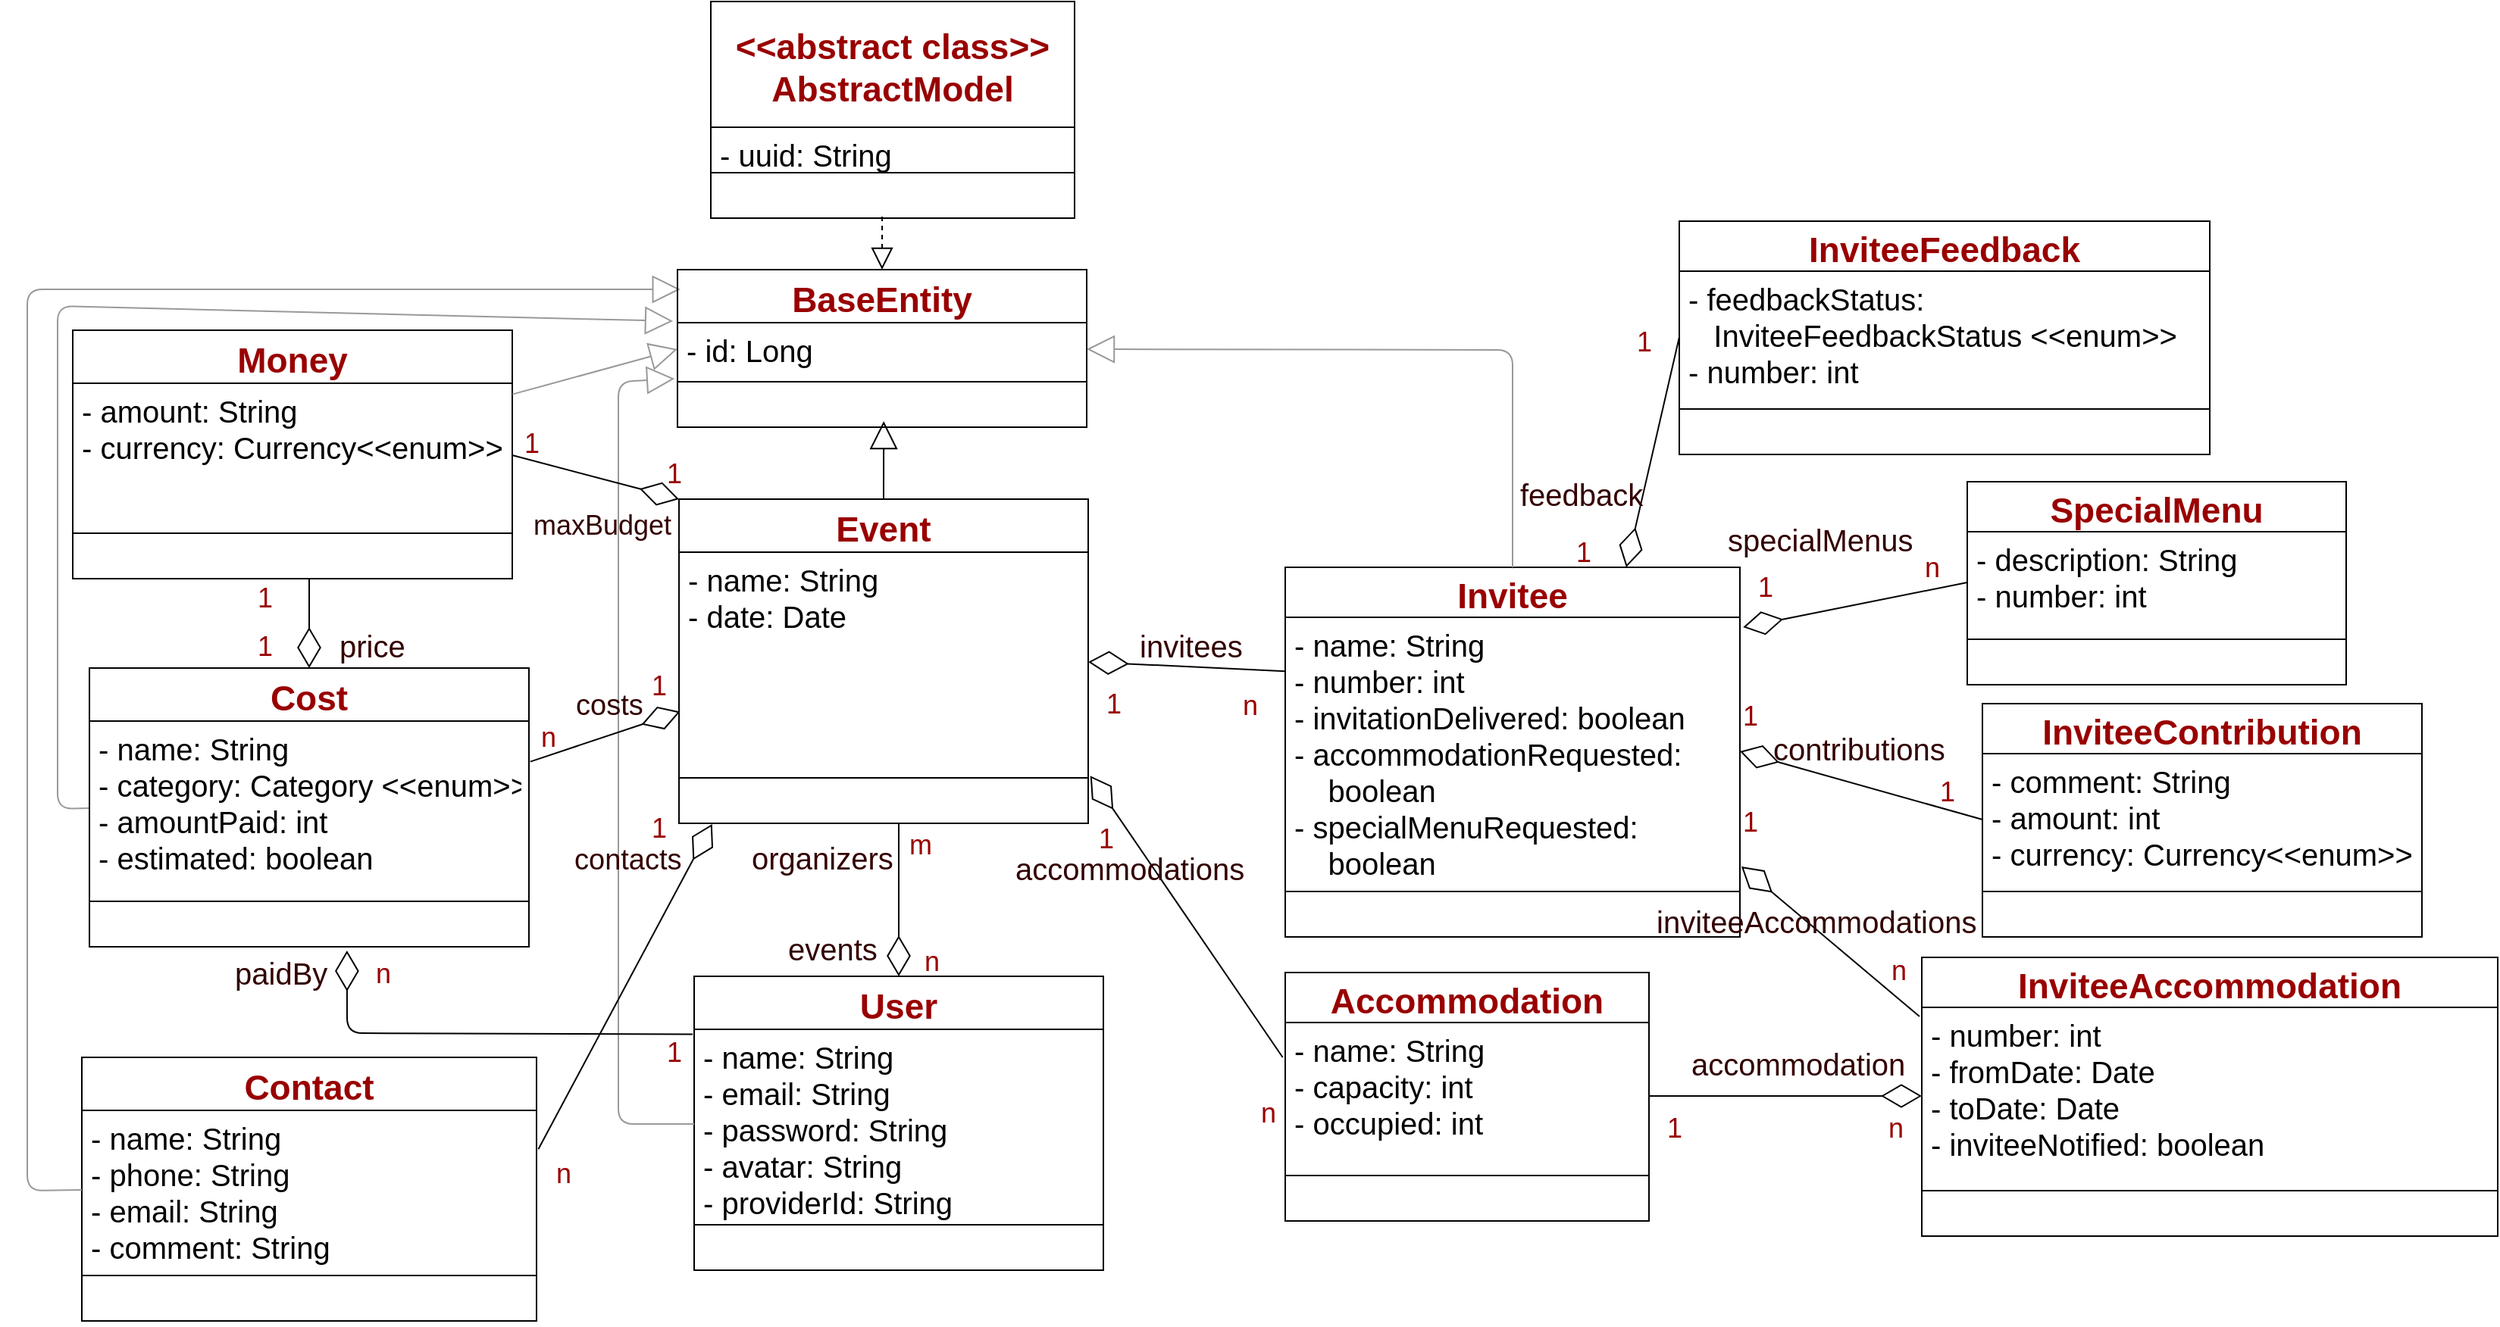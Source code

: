 <mxfile version="14.6.9" type="github">
  <diagram id="2b65b62c-36b4-7ad5-0130-103a9fcd3f7b" name="Page-1">
    <mxGraphModel dx="2655" dy="879" grid="1" gridSize="10" guides="1" tooltips="1" connect="1" arrows="1" fold="1" page="1" pageScale="1" pageWidth="1100" pageHeight="850" background="#ffffff" math="0" shadow="0">
      <root>
        <mxCell id="0" />
        <mxCell id="1" parent="0" />
        <mxCell id="11" value="Invitee" style="swimlane;fontStyle=1;align=center;verticalAlign=middle;childLayout=stackLayout;horizontal=1;startSize=33;horizontalStack=0;resizeParent=1;resizeParentMax=0;resizeLast=0;collapsible=1;marginBottom=0;swimlaneFillColor=#ffffff;strokeColor=#000000;strokeWidth=1;fillColor=none;fontSize=23;fontColor=#990000;perimeterSpacing=0;" parent="1" vertex="1">
          <mxGeometry x="830" y="472.5" width="300" height="244" as="geometry" />
        </mxCell>
        <mxCell id="12" value="- name: String&#xa;- number: int&#xa;- invitationDelivered: boolean&#xa;- accommodationRequested:&#xa;    boolean&#xa;- specialMenuRequested: &#xa;    boolean&#xa;" style="text;strokeColor=none;fillColor=none;align=left;verticalAlign=top;spacingLeft=4;spacingRight=4;overflow=hidden;rotatable=0;points=[[0,0.5],[1,0.5]];portConstraint=eastwest;fontSize=20;" parent="11" vertex="1">
          <mxGeometry y="33" width="300" height="177" as="geometry" />
        </mxCell>
        <mxCell id="13" value="" style="line;strokeWidth=1;fillColor=none;align=left;verticalAlign=middle;spacingTop=-1;spacingLeft=3;spacingRight=3;rotatable=0;labelPosition=right;points=[];portConstraint=eastwest;" parent="11" vertex="1">
          <mxGeometry y="210" width="300" height="8" as="geometry" />
        </mxCell>
        <mxCell id="14" value=" " style="text;strokeColor=none;fillColor=none;align=left;verticalAlign=top;spacingLeft=4;spacingRight=4;overflow=hidden;rotatable=0;points=[[0,0.5],[1,0.5]];portConstraint=eastwest;" parent="11" vertex="1">
          <mxGeometry y="218" width="300" height="26" as="geometry" />
        </mxCell>
        <mxCell id="31" value="Event" style="swimlane;fontStyle=1;align=center;verticalAlign=middle;childLayout=stackLayout;horizontal=1;startSize=35;horizontalStack=0;resizeParent=1;resizeParentMax=0;resizeLast=0;collapsible=1;marginBottom=0;swimlaneFillColor=#ffffff;strokeColor=#000000;strokeWidth=1;fillColor=none;fontSize=23;fontColor=#990000;perimeterSpacing=0;" parent="1" vertex="1">
          <mxGeometry x="430" y="427.5" width="270" height="214" as="geometry" />
        </mxCell>
        <mxCell id="32" value="- name: String&#xa;- date: Date&#xa;" style="text;strokeColor=none;fillColor=none;align=left;verticalAlign=top;spacingLeft=4;spacingRight=4;overflow=hidden;rotatable=0;points=[[0,0.5],[1,0.5]];portConstraint=eastwest;fontSize=20;" parent="31" vertex="1">
          <mxGeometry y="35" width="270" height="145" as="geometry" />
        </mxCell>
        <mxCell id="33" value="" style="line;strokeWidth=1;fillColor=none;align=left;verticalAlign=middle;spacingTop=-1;spacingLeft=3;spacingRight=3;rotatable=0;labelPosition=right;points=[];portConstraint=eastwest;" parent="31" vertex="1">
          <mxGeometry y="180" width="270" height="8" as="geometry" />
        </mxCell>
        <mxCell id="34" value=" " style="text;strokeColor=none;fillColor=none;align=left;verticalAlign=top;spacingLeft=4;spacingRight=4;overflow=hidden;rotatable=0;points=[[0,0.5],[1,0.5]];portConstraint=eastwest;" parent="31" vertex="1">
          <mxGeometry y="188" width="270" height="26" as="geometry" />
        </mxCell>
        <mxCell id="47" value="Money" style="swimlane;fontStyle=1;align=center;verticalAlign=middle;childLayout=stackLayout;horizontal=1;startSize=35;horizontalStack=0;resizeParent=1;resizeParentMax=0;resizeLast=0;collapsible=1;marginBottom=0;swimlaneFillColor=#ffffff;strokeColor=#000000;strokeWidth=1;fillColor=none;fontSize=23;fontColor=#990000;perimeterSpacing=0;" parent="1" vertex="1">
          <mxGeometry x="30" y="316" width="290" height="164" as="geometry" />
        </mxCell>
        <mxCell id="48" value="- amount: String&#xa;- currency: Currency&lt;&lt;enum&gt;&gt;&#xa;&#xa;" style="text;strokeColor=none;fillColor=none;align=left;verticalAlign=top;spacingLeft=4;spacingRight=4;overflow=hidden;rotatable=0;points=[[0,0.5],[1,0.5]];portConstraint=eastwest;fontSize=20;" parent="47" vertex="1">
          <mxGeometry y="35" width="290" height="95" as="geometry" />
        </mxCell>
        <mxCell id="49" value="" style="line;strokeWidth=1;fillColor=none;align=left;verticalAlign=middle;spacingTop=-1;spacingLeft=3;spacingRight=3;rotatable=0;labelPosition=right;points=[];portConstraint=eastwest;" parent="47" vertex="1">
          <mxGeometry y="130" width="290" height="8" as="geometry" />
        </mxCell>
        <mxCell id="50" value=" " style="text;strokeColor=none;fillColor=none;align=left;verticalAlign=top;spacingLeft=4;spacingRight=4;overflow=hidden;rotatable=0;points=[[0,0.5],[1,0.5]];portConstraint=eastwest;" parent="47" vertex="1">
          <mxGeometry y="138" width="290" height="26" as="geometry" />
        </mxCell>
        <mxCell id="51" value="Contact" style="swimlane;fontStyle=1;align=center;verticalAlign=middle;childLayout=stackLayout;horizontal=1;startSize=35;horizontalStack=0;resizeParent=1;resizeParentMax=0;resizeLast=0;collapsible=1;marginBottom=0;swimlaneFillColor=#ffffff;strokeColor=#000000;strokeWidth=1;fillColor=none;fontSize=23;fontColor=#990000;perimeterSpacing=0;" parent="1" vertex="1">
          <mxGeometry x="36" y="796" width="300" height="174" as="geometry" />
        </mxCell>
        <mxCell id="52" value="- name: String&#xa;- phone: String&#xa;- email: String&#xa;- comment: String&#xa;" style="text;strokeColor=none;fillColor=none;align=left;verticalAlign=top;spacingLeft=4;spacingRight=4;overflow=hidden;rotatable=0;points=[[0,0.5],[1,0.5]];portConstraint=eastwest;fontSize=20;" parent="51" vertex="1">
          <mxGeometry y="35" width="300" height="105" as="geometry" />
        </mxCell>
        <mxCell id="53" value="" style="line;strokeWidth=1;fillColor=none;align=left;verticalAlign=middle;spacingTop=-1;spacingLeft=3;spacingRight=3;rotatable=0;labelPosition=right;points=[];portConstraint=eastwest;" parent="51" vertex="1">
          <mxGeometry y="140" width="300" height="8" as="geometry" />
        </mxCell>
        <mxCell id="54" value=" " style="text;strokeColor=none;fillColor=none;align=left;verticalAlign=top;spacingLeft=4;spacingRight=4;overflow=hidden;rotatable=0;points=[[0,0.5],[1,0.5]];portConstraint=eastwest;" parent="51" vertex="1">
          <mxGeometry y="148" width="300" height="26" as="geometry" />
        </mxCell>
        <mxCell id="58" value="" style="endArrow=block;endSize=16;endFill=0;html=1;fontSize=16;fontColor=#990000;exitX=0.5;exitY=0;entryX=1;entryY=0.5;entryDx=0;entryDy=0;strokeColor=#999999;" parent="1" source="11" target="DzmEyF1N2hQkVVIjbfLj-112" edge="1">
          <mxGeometry width="160" relative="1" as="geometry">
            <mxPoint x="569.706" y="220.412" as="sourcePoint" />
            <mxPoint x="680" y="276" as="targetPoint" />
            <Array as="points">
              <mxPoint x="980" y="329" />
            </Array>
          </mxGeometry>
        </mxCell>
        <mxCell id="61" value="" style="endArrow=block;endSize=16;endFill=0;html=1;fontSize=16;fontColor=#990000;entryX=0;entryY=0.5;entryDx=0;entryDy=0;strokeColor=#999999;" parent="1" source="47" target="DzmEyF1N2hQkVVIjbfLj-112" edge="1">
          <mxGeometry width="160" relative="1" as="geometry">
            <mxPoint x="569.706" y="220.412" as="sourcePoint" />
            <mxPoint x="440" y="276" as="targetPoint" />
            <Array as="points" />
          </mxGeometry>
        </mxCell>
        <mxCell id="63" value="" style="endArrow=block;endSize=16;endFill=0;html=1;fontSize=16;fontColor=#990000;entryX=-0.011;entryY=0.327;exitX=0;exitY=0.5;entryDx=0;entryDy=0;entryPerimeter=0;strokeColor=#999999;exitDx=0;exitDy=0;" parent="1" target="DzmEyF1N2hQkVVIjbfLj-111" edge="1" source="dVRXr-Py-uLTCdK78p9r-104">
          <mxGeometry width="160" relative="1" as="geometry">
            <mxPoint x="51.35" y="604.475" as="sourcePoint" />
            <mxPoint x="440" y="251.5" as="targetPoint" />
            <Array as="points">
              <mxPoint x="20" y="632" />
              <mxPoint x="20" y="300" />
            </Array>
          </mxGeometry>
        </mxCell>
        <mxCell id="64" value="" style="endArrow=block;endSize=16;endFill=0;html=1;fontSize=16;fontColor=#990000;exitX=0;exitY=0.5;entryX=0.007;entryY=0.125;entryDx=0;entryDy=0;entryPerimeter=0;strokeColor=#999999;" parent="1" source="52" target="DzmEyF1N2hQkVVIjbfLj-111" edge="1">
          <mxGeometry width="160" relative="1" as="geometry">
            <mxPoint x="-148.029" y="887.529" as="sourcePoint" />
            <mxPoint x="440" y="180" as="targetPoint" />
            <Array as="points">
              <mxPoint y="884" />
              <mxPoint y="289" />
            </Array>
          </mxGeometry>
        </mxCell>
        <mxCell id="74" value="n" style="text;html=1;resizable=0;points=[];autosize=1;align=left;verticalAlign=top;spacingTop=-4;fontSize=18;fontColor=#990000;" parent="1" vertex="1">
          <mxGeometry x="590" y="720" width="30" height="20" as="geometry" />
        </mxCell>
        <mxCell id="79" value="n" style="text;html=1;resizable=0;points=[];autosize=1;align=left;verticalAlign=top;spacingTop=-4;fontSize=18;fontColor=#990000;" parent="1" vertex="1">
          <mxGeometry x="228" y="728" width="30" height="20" as="geometry" />
        </mxCell>
        <mxCell id="83" value="1" style="text;html=1;resizable=0;points=[];autosize=1;align=left;verticalAlign=top;spacingTop=-4;fontSize=18;fontColor=#990000;" parent="1" vertex="1">
          <mxGeometry x="710" y="550" width="30" height="20" as="geometry" />
        </mxCell>
        <mxCell id="84" value="&lt;font color=&quot;#330000&quot; style=&quot;font-size: 20px&quot;&gt;invitees&lt;/font&gt;" style="text;html=1;resizable=0;points=[];autosize=1;align=left;verticalAlign=top;spacingTop=-4;fontSize=18;fontColor=#990000;" parent="1" vertex="1">
          <mxGeometry x="732" y="510" width="80" height="20" as="geometry" />
        </mxCell>
        <mxCell id="95" value="" style="endArrow=diamondThin;endFill=0;endSize=24;html=1;fontSize=18;fontColor=#990000;entryX=1;entryY=0.5;exitX=0;exitY=0.201;entryDx=0;entryDy=0;exitDx=0;exitDy=0;exitPerimeter=0;" parent="1" source="12" target="32" edge="1">
          <mxGeometry width="160" relative="1" as="geometry">
            <mxPoint x="600" y="370" as="sourcePoint" />
            <mxPoint x="570" y="417.5" as="targetPoint" />
            <Array as="points" />
          </mxGeometry>
        </mxCell>
        <mxCell id="98" value="n" style="text;html=1;resizable=0;points=[];autosize=1;align=left;verticalAlign=top;spacingTop=-4;fontSize=18;fontColor=#990000;" parent="1" vertex="1">
          <mxGeometry x="800" y="550.5" width="30" height="20" as="geometry" />
        </mxCell>
        <mxCell id="99" value="1" style="text;html=1;resizable=0;points=[];autosize=1;align=left;verticalAlign=top;spacingTop=-4;fontSize=18;fontColor=#990000;" parent="1" vertex="1">
          <mxGeometry x="420" y="780" width="30" height="20" as="geometry" />
        </mxCell>
        <mxCell id="DzmEyF1N2hQkVVIjbfLj-99" value="User" style="swimlane;fontStyle=1;align=center;verticalAlign=middle;childLayout=stackLayout;horizontal=1;startSize=35;horizontalStack=0;resizeParent=1;resizeParentMax=0;resizeLast=0;collapsible=1;marginBottom=0;swimlaneFillColor=#ffffff;strokeColor=#000000;strokeWidth=1;fillColor=none;fontSize=23;fontColor=#990000;perimeterSpacing=0;" parent="1" vertex="1">
          <mxGeometry x="440" y="742.5" width="270" height="194" as="geometry" />
        </mxCell>
        <mxCell id="DzmEyF1N2hQkVVIjbfLj-100" value="- name: String&#xa;- email: String&#xa;- password: String&#xa;- avatar: String&#xa;- providerId: String" style="text;strokeColor=none;fillColor=none;align=left;verticalAlign=top;spacingLeft=4;spacingRight=4;overflow=hidden;rotatable=0;points=[[0,0.5],[1,0.5]];portConstraint=eastwest;fontSize=20;" parent="DzmEyF1N2hQkVVIjbfLj-99" vertex="1">
          <mxGeometry y="35" width="270" height="125" as="geometry" />
        </mxCell>
        <mxCell id="DzmEyF1N2hQkVVIjbfLj-101" value="" style="line;strokeWidth=1;fillColor=none;align=left;verticalAlign=middle;spacingTop=-1;spacingLeft=3;spacingRight=3;rotatable=0;labelPosition=right;points=[];portConstraint=eastwest;" parent="DzmEyF1N2hQkVVIjbfLj-99" vertex="1">
          <mxGeometry y="160" width="270" height="8" as="geometry" />
        </mxCell>
        <mxCell id="DzmEyF1N2hQkVVIjbfLj-102" value=" " style="text;strokeColor=none;fillColor=none;align=left;verticalAlign=top;spacingLeft=4;spacingRight=4;overflow=hidden;rotatable=0;points=[[0,0.5],[1,0.5]];portConstraint=eastwest;" parent="DzmEyF1N2hQkVVIjbfLj-99" vertex="1">
          <mxGeometry y="168" width="270" height="26" as="geometry" />
        </mxCell>
        <mxCell id="DzmEyF1N2hQkVVIjbfLj-103" value="" style="endArrow=diamondThin;endFill=0;endSize=24;html=1;fontSize=18;fontColor=#990000;entryX=0.5;entryY=0;entryDx=0;entryDy=0;exitX=0.537;exitY=1.019;exitDx=0;exitDy=0;exitPerimeter=0;" parent="1" source="34" target="DzmEyF1N2hQkVVIjbfLj-99" edge="1">
          <mxGeometry width="160" relative="1" as="geometry">
            <mxPoint x="660" y="670" as="sourcePoint" />
            <mxPoint x="588" y="680" as="targetPoint" />
            <Array as="points" />
          </mxGeometry>
        </mxCell>
        <mxCell id="DzmEyF1N2hQkVVIjbfLj-104" value="m" style="text;html=1;resizable=0;points=[];autosize=1;align=left;verticalAlign=top;spacingTop=-4;fontSize=18;fontColor=#990000;" parent="1" vertex="1">
          <mxGeometry x="580" y="642.5" width="30" height="20" as="geometry" />
        </mxCell>
        <mxCell id="DzmEyF1N2hQkVVIjbfLj-105" value="&lt;font color=&quot;#330000&quot; style=&quot;font-size: 20px&quot;&gt;events&lt;/font&gt;" style="text;html=1;resizable=0;points=[];autosize=1;align=left;verticalAlign=top;spacingTop=-4;fontSize=18;fontColor=#990000;" parent="1" vertex="1">
          <mxGeometry x="500" y="710" width="70" height="20" as="geometry" />
        </mxCell>
        <mxCell id="DzmEyF1N2hQkVVIjbfLj-106" value="&lt;font color=&quot;#330000&quot; style=&quot;font-size: 20px&quot;&gt;organizers&lt;/font&gt;" style="text;html=1;resizable=0;points=[];autosize=1;align=left;verticalAlign=top;spacingTop=-4;fontSize=18;fontColor=#990000;" parent="1" vertex="1">
          <mxGeometry x="476" y="650" width="110" height="20" as="geometry" />
        </mxCell>
        <mxCell id="DzmEyF1N2hQkVVIjbfLj-107" value="&lt;&lt;abstract class&gt;&gt;&#xa;AbstractModel" style="swimlane;fontStyle=1;align=center;verticalAlign=middle;childLayout=stackLayout;horizontal=1;startSize=83;horizontalStack=0;resizeParent=1;resizeParentMax=0;resizeLast=0;collapsible=1;marginBottom=0;swimlaneFillColor=#ffffff;strokeColor=#000000;strokeWidth=1;fillColor=none;fontSize=23;fontColor=#990000;perimeterSpacing=0;" parent="1" vertex="1">
          <mxGeometry x="451" y="99" width="240" height="143" as="geometry" />
        </mxCell>
        <mxCell id="DzmEyF1N2hQkVVIjbfLj-108" value="- uuid: String" style="text;strokeColor=none;fillColor=none;align=left;verticalAlign=top;spacingLeft=4;spacingRight=4;overflow=hidden;rotatable=0;points=[[0,0.5],[1,0.5]];portConstraint=eastwest;fontSize=20;" parent="DzmEyF1N2hQkVVIjbfLj-107" vertex="1">
          <mxGeometry y="83" width="240" height="26" as="geometry" />
        </mxCell>
        <mxCell id="DzmEyF1N2hQkVVIjbfLj-109" value="" style="line;strokeWidth=1;fillColor=none;align=left;verticalAlign=middle;spacingTop=-1;spacingLeft=3;spacingRight=3;rotatable=0;labelPosition=right;points=[];portConstraint=eastwest;" parent="DzmEyF1N2hQkVVIjbfLj-107" vertex="1">
          <mxGeometry y="109" width="240" height="8" as="geometry" />
        </mxCell>
        <mxCell id="DzmEyF1N2hQkVVIjbfLj-110" value=" " style="text;strokeColor=none;fillColor=none;align=left;verticalAlign=top;spacingLeft=4;spacingRight=4;overflow=hidden;rotatable=0;points=[[0,0.5],[1,0.5]];portConstraint=eastwest;" parent="DzmEyF1N2hQkVVIjbfLj-107" vertex="1">
          <mxGeometry y="117" width="240" height="26" as="geometry" />
        </mxCell>
        <mxCell id="DzmEyF1N2hQkVVIjbfLj-111" value="BaseEntity" style="swimlane;fontStyle=1;align=center;verticalAlign=middle;childLayout=stackLayout;horizontal=1;startSize=35;horizontalStack=0;resizeParent=1;resizeParentMax=0;resizeLast=0;collapsible=1;marginBottom=0;swimlaneFillColor=#ffffff;strokeColor=#000000;strokeWidth=1;fillColor=none;fontSize=23;fontColor=#990000;perimeterSpacing=0;" parent="1" vertex="1">
          <mxGeometry x="429" y="276" width="270" height="104" as="geometry" />
        </mxCell>
        <mxCell id="DzmEyF1N2hQkVVIjbfLj-112" value="- id: Long" style="text;strokeColor=none;fillColor=none;align=left;verticalAlign=top;spacingLeft=4;spacingRight=4;overflow=hidden;rotatable=0;points=[[0,0.5],[1,0.5]];portConstraint=eastwest;fontSize=20;" parent="DzmEyF1N2hQkVVIjbfLj-111" vertex="1">
          <mxGeometry y="35" width="270" height="35" as="geometry" />
        </mxCell>
        <mxCell id="DzmEyF1N2hQkVVIjbfLj-113" value="" style="line;strokeWidth=1;fillColor=none;align=left;verticalAlign=middle;spacingTop=-1;spacingLeft=3;spacingRight=3;rotatable=0;labelPosition=right;points=[];portConstraint=eastwest;" parent="DzmEyF1N2hQkVVIjbfLj-111" vertex="1">
          <mxGeometry y="70" width="270" height="8" as="geometry" />
        </mxCell>
        <mxCell id="DzmEyF1N2hQkVVIjbfLj-114" value=" " style="text;strokeColor=none;fillColor=none;align=left;verticalAlign=top;spacingLeft=4;spacingRight=4;overflow=hidden;rotatable=0;points=[[0,0.5],[1,0.5]];portConstraint=eastwest;" parent="DzmEyF1N2hQkVVIjbfLj-111" vertex="1">
          <mxGeometry y="78" width="270" height="26" as="geometry" />
        </mxCell>
        <mxCell id="DzmEyF1N2hQkVVIjbfLj-117" value="" style="endArrow=block;endSize=16;endFill=0;html=1;fontSize=20;entryX=0.504;entryY=0.846;entryDx=0;entryDy=0;entryPerimeter=0;exitX=0.5;exitY=0;exitDx=0;exitDy=0;" parent="1" source="31" target="DzmEyF1N2hQkVVIjbfLj-114" edge="1">
          <mxGeometry width="160" relative="1" as="geometry">
            <mxPoint x="530" y="480" as="sourcePoint" />
            <mxPoint x="690" y="480" as="targetPoint" />
          </mxGeometry>
        </mxCell>
        <mxCell id="DzmEyF1N2hQkVVIjbfLj-118" value="" style="endArrow=block;dashed=1;endFill=0;endSize=12;html=1;fontSize=20;exitX=0.471;exitY=0.962;exitDx=0;exitDy=0;exitPerimeter=0;entryX=0.5;entryY=0;entryDx=0;entryDy=0;" parent="1" source="DzmEyF1N2hQkVVIjbfLj-110" target="DzmEyF1N2hQkVVIjbfLj-111" edge="1">
          <mxGeometry width="160" relative="1" as="geometry">
            <mxPoint x="660" y="210" as="sourcePoint" />
            <mxPoint x="820" y="210" as="targetPoint" />
          </mxGeometry>
        </mxCell>
        <mxCell id="DzmEyF1N2hQkVVIjbfLj-119" value="" style="endArrow=block;endSize=16;endFill=0;html=1;fontSize=20;exitX=0;exitY=0.5;exitDx=0;exitDy=0;entryX=-0.007;entryY=1.057;entryDx=0;entryDy=0;entryPerimeter=0;strokeColor=#999999;" parent="1" source="DzmEyF1N2hQkVVIjbfLj-100" target="DzmEyF1N2hQkVVIjbfLj-112" edge="1">
          <mxGeometry width="160" relative="1" as="geometry">
            <mxPoint x="575" y="437.5" as="sourcePoint" />
            <mxPoint x="410" y="340" as="targetPoint" />
            <Array as="points">
              <mxPoint x="390" y="840" />
              <mxPoint x="390" y="350" />
            </Array>
          </mxGeometry>
        </mxCell>
        <mxCell id="dVRXr-Py-uLTCdK78p9r-99" value="Accommodation" style="swimlane;fontStyle=1;align=center;verticalAlign=middle;childLayout=stackLayout;horizontal=1;startSize=33;horizontalStack=0;resizeParent=1;resizeParentMax=0;resizeLast=0;collapsible=1;marginBottom=0;swimlaneFillColor=#ffffff;strokeColor=#000000;strokeWidth=1;fillColor=none;fontSize=23;fontColor=#990000;perimeterSpacing=0;" parent="1" vertex="1">
          <mxGeometry x="830" y="740" width="240" height="164" as="geometry" />
        </mxCell>
        <mxCell id="dVRXr-Py-uLTCdK78p9r-100" value="- name: String&#xa;- capacity: int&#xa;- occupied: int" style="text;strokeColor=none;fillColor=none;align=left;verticalAlign=top;spacingLeft=4;spacingRight=4;overflow=hidden;rotatable=0;points=[[0,0.5],[1,0.5]];portConstraint=eastwest;fontSize=20;" parent="dVRXr-Py-uLTCdK78p9r-99" vertex="1">
          <mxGeometry y="33" width="240" height="97" as="geometry" />
        </mxCell>
        <mxCell id="dVRXr-Py-uLTCdK78p9r-101" value="" style="line;strokeWidth=1;fillColor=none;align=left;verticalAlign=middle;spacingTop=-1;spacingLeft=3;spacingRight=3;rotatable=0;labelPosition=right;points=[];portConstraint=eastwest;" parent="dVRXr-Py-uLTCdK78p9r-99" vertex="1">
          <mxGeometry y="130" width="240" height="8" as="geometry" />
        </mxCell>
        <mxCell id="dVRXr-Py-uLTCdK78p9r-102" value=" " style="text;strokeColor=none;fillColor=none;align=left;verticalAlign=top;spacingLeft=4;spacingRight=4;overflow=hidden;rotatable=0;points=[[0,0.5],[1,0.5]];portConstraint=eastwest;" parent="dVRXr-Py-uLTCdK78p9r-99" vertex="1">
          <mxGeometry y="138" width="240" height="26" as="geometry" />
        </mxCell>
        <mxCell id="dVRXr-Py-uLTCdK78p9r-103" value="Cost" style="swimlane;fontStyle=1;align=center;verticalAlign=middle;childLayout=stackLayout;horizontal=1;startSize=35;horizontalStack=0;resizeParent=1;resizeParentMax=0;resizeLast=0;collapsible=1;marginBottom=0;swimlaneFillColor=#ffffff;strokeColor=#000000;strokeWidth=1;fillColor=none;fontSize=23;fontColor=#990000;perimeterSpacing=0;" parent="1" vertex="1">
          <mxGeometry x="41" y="539" width="290" height="184" as="geometry" />
        </mxCell>
        <mxCell id="dVRXr-Py-uLTCdK78p9r-104" value="- name: String&#xa;- category: Category &lt;&lt;enum&gt;&gt;&#xa;- amountPaid: int&#xa;- estimated: boolean&#xa;" style="text;strokeColor=none;fillColor=none;align=left;verticalAlign=top;spacingLeft=4;spacingRight=4;overflow=hidden;rotatable=0;points=[[0,0.5],[1,0.5]];portConstraint=eastwest;fontSize=20;" parent="dVRXr-Py-uLTCdK78p9r-103" vertex="1">
          <mxGeometry y="35" width="290" height="115" as="geometry" />
        </mxCell>
        <mxCell id="dVRXr-Py-uLTCdK78p9r-105" value="" style="line;strokeWidth=1;fillColor=none;align=left;verticalAlign=middle;spacingTop=-1;spacingLeft=3;spacingRight=3;rotatable=0;labelPosition=right;points=[];portConstraint=eastwest;" parent="dVRXr-Py-uLTCdK78p9r-103" vertex="1">
          <mxGeometry y="150" width="290" height="8" as="geometry" />
        </mxCell>
        <mxCell id="dVRXr-Py-uLTCdK78p9r-106" value=" " style="text;strokeColor=none;fillColor=none;align=left;verticalAlign=top;spacingLeft=4;spacingRight=4;overflow=hidden;rotatable=0;points=[[0,0.5],[1,0.5]];portConstraint=eastwest;" parent="dVRXr-Py-uLTCdK78p9r-103" vertex="1">
          <mxGeometry y="158" width="290" height="26" as="geometry" />
        </mxCell>
        <mxCell id="TnmmnTHv18VyP2Z0kFIk-99" value="" style="endArrow=diamondThin;endFill=0;endSize=24;html=1;fontSize=18;fontColor=#990000;entryX=0;entryY=0;exitX=1;exitY=0.5;entryDx=0;entryDy=0;exitDx=0;exitDy=0;" edge="1" parent="1" source="48" target="31">
          <mxGeometry width="160" relative="1" as="geometry">
            <mxPoint x="840.0" y="547.057" as="sourcePoint" />
            <mxPoint x="710.0" y="545" as="targetPoint" />
            <Array as="points" />
          </mxGeometry>
        </mxCell>
        <mxCell id="TnmmnTHv18VyP2Z0kFIk-100" value="1" style="text;html=1;resizable=0;points=[];autosize=1;align=left;verticalAlign=top;spacingTop=-4;fontSize=18;fontColor=#990000;" vertex="1" parent="1">
          <mxGeometry x="420" y="398" width="30" height="20" as="geometry" />
        </mxCell>
        <mxCell id="TnmmnTHv18VyP2Z0kFIk-101" value="1" style="text;html=1;resizable=0;points=[];autosize=1;align=left;verticalAlign=top;spacingTop=-4;fontSize=18;fontColor=#990000;" vertex="1" parent="1">
          <mxGeometry x="326" y="378" width="30" height="20" as="geometry" />
        </mxCell>
        <mxCell id="TnmmnTHv18VyP2Z0kFIk-102" value="&lt;font color=&quot;#330000&quot; style=&quot;font-size: 18px&quot;&gt;maxBudget&lt;/font&gt;" style="text;html=1;resizable=0;points=[];autosize=1;align=left;verticalAlign=top;spacingTop=-4;fontSize=18;fontColor=#990000;" vertex="1" parent="1">
          <mxGeometry x="332" y="432" width="110" height="20" as="geometry" />
        </mxCell>
        <mxCell id="TnmmnTHv18VyP2Z0kFIk-109" value="" style="endArrow=diamondThin;endFill=0;endSize=24;html=1;fontSize=18;fontColor=#990000;entryX=0.5;entryY=0;entryDx=0;entryDy=0;" edge="1" parent="1" target="dVRXr-Py-uLTCdK78p9r-103">
          <mxGeometry width="160" relative="1" as="geometry">
            <mxPoint x="186" y="480" as="sourcePoint" />
            <mxPoint x="440.0" y="437.5" as="targetPoint" />
            <Array as="points" />
          </mxGeometry>
        </mxCell>
        <mxCell id="TnmmnTHv18VyP2Z0kFIk-110" value="&lt;font color=&quot;#330000&quot; style=&quot;font-size: 20px&quot;&gt;price&lt;/font&gt;" style="text;html=1;resizable=0;points=[];autosize=1;align=left;verticalAlign=top;spacingTop=-4;fontSize=18;fontColor=#990000;" vertex="1" parent="1">
          <mxGeometry x="204" y="510" width="60" height="20" as="geometry" />
        </mxCell>
        <mxCell id="TnmmnTHv18VyP2Z0kFIk-111" value="1" style="text;html=1;resizable=0;points=[];autosize=1;align=left;verticalAlign=top;spacingTop=-4;fontSize=18;fontColor=#990000;" vertex="1" parent="1">
          <mxGeometry x="150" y="512" width="30" height="20" as="geometry" />
        </mxCell>
        <mxCell id="TnmmnTHv18VyP2Z0kFIk-112" value="1" style="text;html=1;resizable=0;points=[];autosize=1;align=left;verticalAlign=top;spacingTop=-4;fontSize=18;fontColor=#990000;" vertex="1" parent="1">
          <mxGeometry x="150" y="480" width="30" height="20" as="geometry" />
        </mxCell>
        <mxCell id="TnmmnTHv18VyP2Z0kFIk-113" value="" style="endArrow=diamondThin;endFill=0;endSize=24;html=1;fontSize=18;fontColor=#990000;entryX=0.586;entryY=1.095;entryDx=0;entryDy=0;exitX=0.635;exitY=0.038;exitDx=0;exitDy=0;exitPerimeter=0;entryPerimeter=0;" edge="1" parent="1" source="99" target="dVRXr-Py-uLTCdK78p9r-106">
          <mxGeometry width="160" relative="1" as="geometry">
            <mxPoint x="196" y="490" as="sourcePoint" />
            <mxPoint x="196" y="549" as="targetPoint" />
            <Array as="points">
              <mxPoint x="211" y="780" />
            </Array>
          </mxGeometry>
        </mxCell>
        <mxCell id="TnmmnTHv18VyP2Z0kFIk-114" value="&lt;font color=&quot;#330000&quot; style=&quot;font-size: 20px&quot;&gt;paidBy&lt;/font&gt;" style="text;html=1;resizable=0;points=[];autosize=1;align=left;verticalAlign=top;spacingTop=-4;fontSize=18;fontColor=#990000;" vertex="1" parent="1">
          <mxGeometry x="135" y="726" width="80" height="20" as="geometry" />
        </mxCell>
        <mxCell id="TnmmnTHv18VyP2Z0kFIk-115" value="" style="endArrow=diamondThin;endFill=0;endSize=24;html=1;fontSize=18;fontColor=#990000;entryX=0.003;entryY=0.726;entryDx=0;entryDy=0;entryPerimeter=0;exitX=1.003;exitY=0.233;exitDx=0;exitDy=0;exitPerimeter=0;" edge="1" parent="1" source="dVRXr-Py-uLTCdK78p9r-104" target="32">
          <mxGeometry width="160" relative="1" as="geometry">
            <mxPoint x="196" y="490" as="sourcePoint" />
            <mxPoint x="196" y="549" as="targetPoint" />
            <Array as="points" />
          </mxGeometry>
        </mxCell>
        <mxCell id="TnmmnTHv18VyP2Z0kFIk-116" value="&lt;font color=&quot;#330000&quot; style=&quot;font-size: 19px&quot;&gt;costs&lt;/font&gt;" style="text;html=1;resizable=0;points=[];autosize=1;align=left;verticalAlign=top;spacingTop=-4;fontSize=18;fontColor=#990000;" vertex="1" parent="1">
          <mxGeometry x="360" y="550" width="60" height="20" as="geometry" />
        </mxCell>
        <mxCell id="TnmmnTHv18VyP2Z0kFIk-119" value="1" style="text;html=1;resizable=0;points=[];autosize=1;align=left;verticalAlign=top;spacingTop=-4;fontSize=18;fontColor=#990000;" vertex="1" parent="1">
          <mxGeometry x="410" y="537.5" width="30" height="20" as="geometry" />
        </mxCell>
        <mxCell id="TnmmnTHv18VyP2Z0kFIk-120" value="n" style="text;html=1;resizable=0;points=[];autosize=1;align=left;verticalAlign=top;spacingTop=-4;fontSize=18;fontColor=#990000;" vertex="1" parent="1">
          <mxGeometry x="337" y="571.5" width="30" height="20" as="geometry" />
        </mxCell>
        <mxCell id="TnmmnTHv18VyP2Z0kFIk-121" value="" style="endArrow=diamondThin;endFill=0;endSize=24;html=1;fontSize=18;fontColor=#990000;entryX=0.081;entryY=1.017;entryDx=0;entryDy=0;entryPerimeter=0;exitX=1.004;exitY=0.244;exitDx=0;exitDy=0;exitPerimeter=0;" edge="1" parent="1" source="52" target="34">
          <mxGeometry width="160" relative="1" as="geometry">
            <mxPoint x="341.87" y="610.795" as="sourcePoint" />
            <mxPoint x="440.81" y="577.77" as="targetPoint" />
            <Array as="points" />
          </mxGeometry>
        </mxCell>
        <mxCell id="TnmmnTHv18VyP2Z0kFIk-122" value="&lt;font color=&quot;#330000&quot; style=&quot;font-size: 19px&quot;&gt;contacts&lt;/font&gt;" style="text;html=1;resizable=0;points=[];autosize=1;align=left;verticalAlign=top;spacingTop=-4;fontSize=18;fontColor=#990000;" vertex="1" parent="1">
          <mxGeometry x="359" y="651.5" width="90" height="20" as="geometry" />
        </mxCell>
        <mxCell id="TnmmnTHv18VyP2Z0kFIk-126" value="1" style="text;html=1;resizable=0;points=[];autosize=1;align=left;verticalAlign=top;spacingTop=-4;fontSize=18;fontColor=#990000;" vertex="1" parent="1">
          <mxGeometry x="410" y="631.5" width="30" height="20" as="geometry" />
        </mxCell>
        <mxCell id="TnmmnTHv18VyP2Z0kFIk-127" value="n" style="text;html=1;resizable=0;points=[];autosize=1;align=left;verticalAlign=top;spacingTop=-4;fontSize=18;fontColor=#990000;" vertex="1" parent="1">
          <mxGeometry x="347" y="860" width="30" height="20" as="geometry" />
        </mxCell>
        <mxCell id="TnmmnTHv18VyP2Z0kFIk-128" value="" style="endArrow=diamondThin;endFill=0;endSize=24;html=1;fontSize=18;fontColor=#990000;entryX=1.005;entryY=1.018;entryDx=0;entryDy=0;entryPerimeter=0;exitX=-0.007;exitY=0.237;exitDx=0;exitDy=0;exitPerimeter=0;" edge="1" parent="1" source="dVRXr-Py-uLTCdK78p9r-100" target="32">
          <mxGeometry width="160" relative="1" as="geometry">
            <mxPoint x="826" y="810" as="sourcePoint" />
            <mxPoint x="710.0" y="545" as="targetPoint" />
            <Array as="points" />
          </mxGeometry>
        </mxCell>
        <mxCell id="TnmmnTHv18VyP2Z0kFIk-129" value="1" style="text;html=1;resizable=0;points=[];autosize=1;align=left;verticalAlign=top;spacingTop=-4;fontSize=18;fontColor=#990000;" vertex="1" parent="1">
          <mxGeometry x="705" y="638.5" width="30" height="20" as="geometry" />
        </mxCell>
        <mxCell id="TnmmnTHv18VyP2Z0kFIk-130" value="n" style="text;html=1;resizable=0;points=[];autosize=1;align=left;verticalAlign=top;spacingTop=-4;fontSize=18;fontColor=#990000;" vertex="1" parent="1">
          <mxGeometry x="812" y="820" width="30" height="20" as="geometry" />
        </mxCell>
        <mxCell id="TnmmnTHv18VyP2Z0kFIk-131" value="&lt;font color=&quot;#330000&quot; style=&quot;font-size: 20px&quot;&gt;accommodations&lt;/font&gt;" style="text;html=1;resizable=0;points=[];autosize=1;align=left;verticalAlign=top;spacingTop=-4;fontSize=18;fontColor=#990000;" vertex="1" parent="1">
          <mxGeometry x="650" y="656.5" width="170" height="20" as="geometry" />
        </mxCell>
        <mxCell id="TnmmnTHv18VyP2Z0kFIk-132" value="InviteeFeedback" style="swimlane;fontStyle=1;align=center;verticalAlign=middle;childLayout=stackLayout;horizontal=1;startSize=33;horizontalStack=0;resizeParent=1;resizeParentMax=0;resizeLast=0;collapsible=1;marginBottom=0;swimlaneFillColor=#ffffff;strokeColor=#000000;strokeWidth=1;fillColor=none;fontSize=23;fontColor=#990000;perimeterSpacing=0;" vertex="1" parent="1">
          <mxGeometry x="1090" y="244" width="350" height="154" as="geometry" />
        </mxCell>
        <mxCell id="TnmmnTHv18VyP2Z0kFIk-133" value="- feedbackStatus: &#xa;   InviteeFeedbackStatus &lt;&lt;enum&gt;&gt;&#xa;- number: int" style="text;strokeColor=none;fillColor=none;align=left;verticalAlign=top;spacingLeft=4;spacingRight=4;overflow=hidden;rotatable=0;points=[[0,0.5],[1,0.5]];portConstraint=eastwest;fontSize=20;" vertex="1" parent="TnmmnTHv18VyP2Z0kFIk-132">
          <mxGeometry y="33" width="350" height="87" as="geometry" />
        </mxCell>
        <mxCell id="TnmmnTHv18VyP2Z0kFIk-134" value="" style="line;strokeWidth=1;fillColor=none;align=left;verticalAlign=middle;spacingTop=-1;spacingLeft=3;spacingRight=3;rotatable=0;labelPosition=right;points=[];portConstraint=eastwest;" vertex="1" parent="TnmmnTHv18VyP2Z0kFIk-132">
          <mxGeometry y="120" width="350" height="8" as="geometry" />
        </mxCell>
        <mxCell id="TnmmnTHv18VyP2Z0kFIk-135" value=" " style="text;strokeColor=none;fillColor=none;align=left;verticalAlign=top;spacingLeft=4;spacingRight=4;overflow=hidden;rotatable=0;points=[[0,0.5],[1,0.5]];portConstraint=eastwest;" vertex="1" parent="TnmmnTHv18VyP2Z0kFIk-132">
          <mxGeometry y="128" width="350" height="26" as="geometry" />
        </mxCell>
        <mxCell id="TnmmnTHv18VyP2Z0kFIk-136" value="SpecialMenu" style="swimlane;fontStyle=1;align=center;verticalAlign=middle;childLayout=stackLayout;horizontal=1;startSize=33;horizontalStack=0;resizeParent=1;resizeParentMax=0;resizeLast=0;collapsible=1;marginBottom=0;swimlaneFillColor=#ffffff;strokeColor=#000000;strokeWidth=1;fillColor=none;fontSize=23;fontColor=#990000;perimeterSpacing=0;" vertex="1" parent="1">
          <mxGeometry x="1280" y="416" width="250" height="134" as="geometry" />
        </mxCell>
        <mxCell id="TnmmnTHv18VyP2Z0kFIk-137" value="- description: String&#xa;- number: int" style="text;strokeColor=none;fillColor=none;align=left;verticalAlign=top;spacingLeft=4;spacingRight=4;overflow=hidden;rotatable=0;points=[[0,0.5],[1,0.5]];portConstraint=eastwest;fontSize=20;" vertex="1" parent="TnmmnTHv18VyP2Z0kFIk-136">
          <mxGeometry y="33" width="250" height="67" as="geometry" />
        </mxCell>
        <mxCell id="TnmmnTHv18VyP2Z0kFIk-138" value="" style="line;strokeWidth=1;fillColor=none;align=left;verticalAlign=middle;spacingTop=-1;spacingLeft=3;spacingRight=3;rotatable=0;labelPosition=right;points=[];portConstraint=eastwest;" vertex="1" parent="TnmmnTHv18VyP2Z0kFIk-136">
          <mxGeometry y="100" width="250" height="8" as="geometry" />
        </mxCell>
        <mxCell id="TnmmnTHv18VyP2Z0kFIk-139" value=" " style="text;strokeColor=none;fillColor=none;align=left;verticalAlign=top;spacingLeft=4;spacingRight=4;overflow=hidden;rotatable=0;points=[[0,0.5],[1,0.5]];portConstraint=eastwest;" vertex="1" parent="TnmmnTHv18VyP2Z0kFIk-136">
          <mxGeometry y="108" width="250" height="26" as="geometry" />
        </mxCell>
        <mxCell id="TnmmnTHv18VyP2Z0kFIk-140" value="InviteeAccommodation" style="swimlane;fontStyle=1;align=center;verticalAlign=middle;childLayout=stackLayout;horizontal=1;startSize=33;horizontalStack=0;resizeParent=1;resizeParentMax=0;resizeLast=0;collapsible=1;marginBottom=0;swimlaneFillColor=#ffffff;strokeColor=#000000;strokeWidth=1;fillColor=none;fontSize=23;fontColor=#990000;perimeterSpacing=0;" vertex="1" parent="1">
          <mxGeometry x="1250" y="730" width="380" height="184" as="geometry" />
        </mxCell>
        <mxCell id="TnmmnTHv18VyP2Z0kFIk-141" value="- number: int&#xa;- fromDate: Date&#xa;- toDate: Date&#xa;- inviteeNotified: boolean&#xa;" style="text;strokeColor=none;fillColor=none;align=left;verticalAlign=top;spacingLeft=4;spacingRight=4;overflow=hidden;rotatable=0;points=[[0,0.5],[1,0.5]];portConstraint=eastwest;fontSize=20;" vertex="1" parent="TnmmnTHv18VyP2Z0kFIk-140">
          <mxGeometry y="33" width="380" height="117" as="geometry" />
        </mxCell>
        <mxCell id="TnmmnTHv18VyP2Z0kFIk-142" value="" style="line;strokeWidth=1;fillColor=none;align=left;verticalAlign=middle;spacingTop=-1;spacingLeft=3;spacingRight=3;rotatable=0;labelPosition=right;points=[];portConstraint=eastwest;" vertex="1" parent="TnmmnTHv18VyP2Z0kFIk-140">
          <mxGeometry y="150" width="380" height="8" as="geometry" />
        </mxCell>
        <mxCell id="TnmmnTHv18VyP2Z0kFIk-143" value=" " style="text;strokeColor=none;fillColor=none;align=left;verticalAlign=top;spacingLeft=4;spacingRight=4;overflow=hidden;rotatable=0;points=[[0,0.5],[1,0.5]];portConstraint=eastwest;" vertex="1" parent="TnmmnTHv18VyP2Z0kFIk-140">
          <mxGeometry y="158" width="380" height="26" as="geometry" />
        </mxCell>
        <mxCell id="TnmmnTHv18VyP2Z0kFIk-145" value="" style="endArrow=diamondThin;endFill=0;endSize=24;html=1;fontSize=18;fontColor=#990000;exitX=1;exitY=0.5;exitDx=0;exitDy=0;entryX=0;entryY=0.5;entryDx=0;entryDy=0;" edge="1" parent="1" source="dVRXr-Py-uLTCdK78p9r-100" target="TnmmnTHv18VyP2Z0kFIk-141">
          <mxGeometry width="160" relative="1" as="geometry">
            <mxPoint x="837.34" y="805.989" as="sourcePoint" />
            <mxPoint x="1240" y="720" as="targetPoint" />
            <Array as="points" />
          </mxGeometry>
        </mxCell>
        <mxCell id="TnmmnTHv18VyP2Z0kFIk-146" value="&lt;font color=&quot;#330000&quot; style=&quot;font-size: 20px&quot;&gt;accommodation&lt;/font&gt;" style="text;html=1;resizable=0;points=[];autosize=1;align=left;verticalAlign=top;spacingTop=-4;fontSize=18;fontColor=#990000;" vertex="1" parent="1">
          <mxGeometry x="1096" y="786" width="160" height="20" as="geometry" />
        </mxCell>
        <mxCell id="TnmmnTHv18VyP2Z0kFIk-147" value="n" style="text;html=1;resizable=0;points=[];autosize=1;align=left;verticalAlign=top;spacingTop=-4;fontSize=18;fontColor=#990000;" vertex="1" parent="1">
          <mxGeometry x="1226" y="830" width="30" height="20" as="geometry" />
        </mxCell>
        <mxCell id="TnmmnTHv18VyP2Z0kFIk-148" value="1" style="text;html=1;resizable=0;points=[];autosize=1;align=left;verticalAlign=top;spacingTop=-4;fontSize=18;fontColor=#990000;" vertex="1" parent="1">
          <mxGeometry x="1080" y="829.5" width="30" height="20" as="geometry" />
        </mxCell>
        <mxCell id="TnmmnTHv18VyP2Z0kFIk-149" value="InviteeContribution" style="swimlane;fontStyle=1;align=center;verticalAlign=middle;childLayout=stackLayout;horizontal=1;startSize=33;horizontalStack=0;resizeParent=1;resizeParentMax=0;resizeLast=0;collapsible=1;marginBottom=0;swimlaneFillColor=#ffffff;strokeColor=#000000;strokeWidth=1;fillColor=none;fontSize=23;fontColor=#990000;perimeterSpacing=0;" vertex="1" parent="1">
          <mxGeometry x="1290" y="562.5" width="290" height="154" as="geometry" />
        </mxCell>
        <mxCell id="TnmmnTHv18VyP2Z0kFIk-150" value="- comment: String&#xa;- amount: int&#xa;- currency: Currency&lt;&lt;enum&gt;&gt;" style="text;strokeColor=none;fillColor=none;align=left;verticalAlign=top;spacingLeft=4;spacingRight=4;overflow=hidden;rotatable=0;points=[[0,0.5],[1,0.5]];portConstraint=eastwest;fontSize=20;" vertex="1" parent="TnmmnTHv18VyP2Z0kFIk-149">
          <mxGeometry y="33" width="290" height="87" as="geometry" />
        </mxCell>
        <mxCell id="TnmmnTHv18VyP2Z0kFIk-151" value="" style="line;strokeWidth=1;fillColor=none;align=left;verticalAlign=middle;spacingTop=-1;spacingLeft=3;spacingRight=3;rotatable=0;labelPosition=right;points=[];portConstraint=eastwest;" vertex="1" parent="TnmmnTHv18VyP2Z0kFIk-149">
          <mxGeometry y="120" width="290" height="8" as="geometry" />
        </mxCell>
        <mxCell id="TnmmnTHv18VyP2Z0kFIk-152" value=" " style="text;strokeColor=none;fillColor=none;align=left;verticalAlign=top;spacingLeft=4;spacingRight=4;overflow=hidden;rotatable=0;points=[[0,0.5],[1,0.5]];portConstraint=eastwest;" vertex="1" parent="TnmmnTHv18VyP2Z0kFIk-149">
          <mxGeometry y="128" width="290" height="26" as="geometry" />
        </mxCell>
        <mxCell id="TnmmnTHv18VyP2Z0kFIk-154" value="" style="endArrow=diamondThin;endFill=0;endSize=24;html=1;fontSize=18;fontColor=#990000;entryX=0.75;entryY=0;exitX=0;exitY=0.5;entryDx=0;entryDy=0;exitDx=0;exitDy=0;" edge="1" parent="1" source="TnmmnTHv18VyP2Z0kFIk-133" target="11">
          <mxGeometry width="160" relative="1" as="geometry">
            <mxPoint x="840.0" y="547.057" as="sourcePoint" />
            <mxPoint x="710.0" y="545" as="targetPoint" />
            <Array as="points" />
          </mxGeometry>
        </mxCell>
        <mxCell id="TnmmnTHv18VyP2Z0kFIk-155" value="" style="endArrow=diamondThin;endFill=0;endSize=24;html=1;fontSize=18;fontColor=#990000;entryX=1.007;entryY=0.037;exitX=0;exitY=0.5;entryDx=0;entryDy=0;exitDx=0;exitDy=0;entryPerimeter=0;" edge="1" parent="1" source="TnmmnTHv18VyP2Z0kFIk-137" target="12">
          <mxGeometry width="160" relative="1" as="geometry">
            <mxPoint x="1100" y="330.5" as="sourcePoint" />
            <mxPoint x="1065" y="482.5" as="targetPoint" />
            <Array as="points" />
          </mxGeometry>
        </mxCell>
        <mxCell id="TnmmnTHv18VyP2Z0kFIk-156" value="" style="endArrow=diamondThin;endFill=0;endSize=24;html=1;fontSize=18;fontColor=#990000;entryX=1;entryY=0.5;exitX=0;exitY=0.5;entryDx=0;entryDy=0;exitDx=0;exitDy=0;" edge="1" parent="1" source="TnmmnTHv18VyP2Z0kFIk-150" target="12">
          <mxGeometry width="160" relative="1" as="geometry">
            <mxPoint x="1260" y="492.5" as="sourcePoint" />
            <mxPoint x="1143.3" y="547.214" as="targetPoint" />
            <Array as="points" />
          </mxGeometry>
        </mxCell>
        <mxCell id="TnmmnTHv18VyP2Z0kFIk-157" value="" style="endArrow=diamondThin;endFill=0;endSize=24;html=1;fontSize=18;fontColor=#990000;entryX=1.003;entryY=0.929;exitX=-0.004;exitY=0.051;entryDx=0;entryDy=0;exitDx=0;exitDy=0;entryPerimeter=0;exitPerimeter=0;" edge="1" parent="1" source="TnmmnTHv18VyP2Z0kFIk-141" target="12">
          <mxGeometry width="160" relative="1" as="geometry">
            <mxPoint x="1260" y="652.5" as="sourcePoint" />
            <mxPoint x="1140" y="594.0" as="targetPoint" />
            <Array as="points" />
          </mxGeometry>
        </mxCell>
        <mxCell id="TnmmnTHv18VyP2Z0kFIk-158" value="1" style="text;html=1;resizable=0;points=[];autosize=1;align=left;verticalAlign=top;spacingTop=-4;fontSize=18;fontColor=#990000;" vertex="1" parent="1">
          <mxGeometry x="1020" y="450" width="30" height="20" as="geometry" />
        </mxCell>
        <mxCell id="TnmmnTHv18VyP2Z0kFIk-159" value="1" style="text;html=1;resizable=0;points=[];autosize=1;align=left;verticalAlign=top;spacingTop=-4;fontSize=18;fontColor=#990000;" vertex="1" parent="1">
          <mxGeometry x="1060" y="311" width="30" height="20" as="geometry" />
        </mxCell>
        <mxCell id="TnmmnTHv18VyP2Z0kFIk-160" value="1" style="text;html=1;resizable=0;points=[];autosize=1;align=left;verticalAlign=top;spacingTop=-4;fontSize=18;fontColor=#990000;" vertex="1" parent="1">
          <mxGeometry x="1130" y="557.5" width="30" height="20" as="geometry" />
        </mxCell>
        <mxCell id="TnmmnTHv18VyP2Z0kFIk-161" value="1" style="text;html=1;resizable=0;points=[];autosize=1;align=left;verticalAlign=top;spacingTop=-4;fontSize=18;fontColor=#990000;" vertex="1" parent="1">
          <mxGeometry x="1260" y="607.5" width="30" height="20" as="geometry" />
        </mxCell>
        <mxCell id="TnmmnTHv18VyP2Z0kFIk-162" value="1" style="text;html=1;resizable=0;points=[];autosize=1;align=left;verticalAlign=top;spacingTop=-4;fontSize=18;fontColor=#990000;" vertex="1" parent="1">
          <mxGeometry x="1140" y="473" width="30" height="20" as="geometry" />
        </mxCell>
        <mxCell id="TnmmnTHv18VyP2Z0kFIk-163" value="1" style="text;html=1;resizable=0;points=[];autosize=1;align=left;verticalAlign=top;spacingTop=-4;fontSize=18;fontColor=#990000;" vertex="1" parent="1">
          <mxGeometry x="1130" y="627.5" width="30" height="20" as="geometry" />
        </mxCell>
        <mxCell id="TnmmnTHv18VyP2Z0kFIk-165" value="n" style="text;html=1;resizable=0;points=[];autosize=1;align=left;verticalAlign=top;spacingTop=-4;fontSize=18;fontColor=#990000;" vertex="1" parent="1">
          <mxGeometry x="1250" y="460" width="30" height="20" as="geometry" />
        </mxCell>
        <mxCell id="TnmmnTHv18VyP2Z0kFIk-166" value="n" style="text;html=1;resizable=0;points=[];autosize=1;align=left;verticalAlign=top;spacingTop=-4;fontSize=18;fontColor=#990000;" vertex="1" parent="1">
          <mxGeometry x="1228" y="726" width="30" height="20" as="geometry" />
        </mxCell>
        <mxCell id="TnmmnTHv18VyP2Z0kFIk-167" value="&lt;font color=&quot;#330000&quot; style=&quot;font-size: 20px&quot;&gt;specialMenus&lt;/font&gt;" style="text;html=1;resizable=0;points=[];autosize=1;align=left;verticalAlign=top;spacingTop=-4;fontSize=18;fontColor=#990000;" vertex="1" parent="1">
          <mxGeometry x="1120" y="440" width="140" height="20" as="geometry" />
        </mxCell>
        <mxCell id="TnmmnTHv18VyP2Z0kFIk-168" value="&lt;font color=&quot;#330000&quot; style=&quot;font-size: 20px&quot;&gt;feedback&lt;/font&gt;" style="text;html=1;resizable=0;points=[];autosize=1;align=left;verticalAlign=top;spacingTop=-4;fontSize=18;fontColor=#990000;" vertex="1" parent="1">
          <mxGeometry x="983" y="410" width="100" height="20" as="geometry" />
        </mxCell>
        <mxCell id="TnmmnTHv18VyP2Z0kFIk-169" value="&lt;font color=&quot;#330000&quot; style=&quot;font-size: 20px&quot;&gt;contributions&lt;/font&gt;" style="text;html=1;resizable=0;points=[];autosize=1;align=left;verticalAlign=top;spacingTop=-4;fontSize=18;fontColor=#990000;" vertex="1" parent="1">
          <mxGeometry x="1150" y="577.5" width="130" height="20" as="geometry" />
        </mxCell>
        <mxCell id="TnmmnTHv18VyP2Z0kFIk-170" value="&lt;font color=&quot;#330000&quot;&gt;&lt;span style=&quot;font-size: 20px&quot;&gt;inviteeAccommodations&lt;/span&gt;&lt;/font&gt;" style="text;html=1;resizable=0;points=[];autosize=1;align=left;verticalAlign=top;spacingTop=-4;fontSize=18;fontColor=#990000;" vertex="1" parent="1">
          <mxGeometry x="1073" y="691.5" width="230" height="20" as="geometry" />
        </mxCell>
      </root>
    </mxGraphModel>
  </diagram>
</mxfile>
